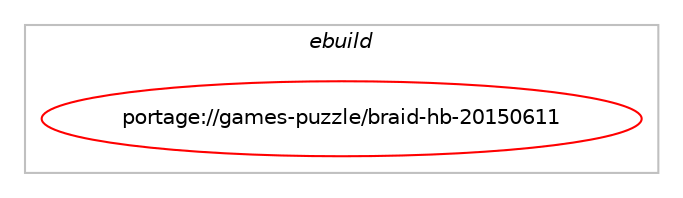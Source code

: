 digraph prolog {

# *************
# Graph options
# *************

newrank=true;
concentrate=true;
compound=true;
graph [rankdir=LR,fontname=Helvetica,fontsize=10,ranksep=1.5];#, ranksep=2.5, nodesep=0.2];
edge  [arrowhead=vee];
node  [fontname=Helvetica,fontsize=10];

# **********
# The ebuild
# **********

subgraph cluster_leftcol {
color=gray;
label=<<i>ebuild</i>>;
id [label="portage://games-puzzle/braid-hb-20150611", color=red, width=4, href="../games-puzzle/braid-hb-20150611.svg"];
}

# ****************
# The dependencies
# ****************

subgraph cluster_midcol {
color=gray;
label=<<i>dependencies</i>>;
subgraph cluster_compile {
fillcolor="#eeeeee";
style=filled;
label=<<i>compile</i>>;
}
subgraph cluster_compileandrun {
fillcolor="#eeeeee";
style=filled;
label=<<i>compile and run</i>>;
}
subgraph cluster_run {
fillcolor="#eeeeee";
style=filled;
label=<<i>run</i>>;
# *** BEGIN UNKNOWN DEPENDENCY TYPE (TODO) ***
# id -> equal(package_dependency(portage://games-puzzle/braid-hb-20150611,run,no,media-gfx,nvidia-cg-toolkit,none,[,,],[],[use(enable(abi_x86_32),none)]))
# *** END UNKNOWN DEPENDENCY TYPE (TODO) ***

# *** BEGIN UNKNOWN DEPENDENCY TYPE (TODO) ***
# id -> equal(package_dependency(portage://games-puzzle/braid-hb-20150611,run,no,media-libs,libsdl2,none,[,,],[],[use(enable(joystick),none),use(enable(opengl),none),use(enable(sound),none),use(enable(video),none),use(enable(abi_x86_32),none)]))
# *** END UNKNOWN DEPENDENCY TYPE (TODO) ***

# *** BEGIN UNKNOWN DEPENDENCY TYPE (TODO) ***
# id -> equal(package_dependency(portage://games-puzzle/braid-hb-20150611,run,no,virtual,opengl,none,[,,],[],[use(enable(abi_x86_32),none)]))
# *** END UNKNOWN DEPENDENCY TYPE (TODO) ***

# *** BEGIN UNKNOWN DEPENDENCY TYPE (TODO) ***
# id -> equal(package_dependency(portage://games-puzzle/braid-hb-20150611,run,no,x11-libs,fltk,none,[,,],[slot(1)],[use(enable(abi_x86_32),none)]))
# *** END UNKNOWN DEPENDENCY TYPE (TODO) ***

# *** BEGIN UNKNOWN DEPENDENCY TYPE (TODO) ***
# id -> equal(package_dependency(portage://games-puzzle/braid-hb-20150611,run,no,x11-libs,libX11,none,[,,],[],[use(enable(abi_x86_32),none)]))
# *** END UNKNOWN DEPENDENCY TYPE (TODO) ***

# *** BEGIN UNKNOWN DEPENDENCY TYPE (TODO) ***
# id -> equal(package_dependency(portage://games-puzzle/braid-hb-20150611,run,weak,games-puzzle,braid-gog,none,[,,],[],[]))
# *** END UNKNOWN DEPENDENCY TYPE (TODO) ***

}
}

# **************
# The candidates
# **************

subgraph cluster_choices {
rank=same;
color=gray;
label=<<i>candidates</i>>;

}

}
